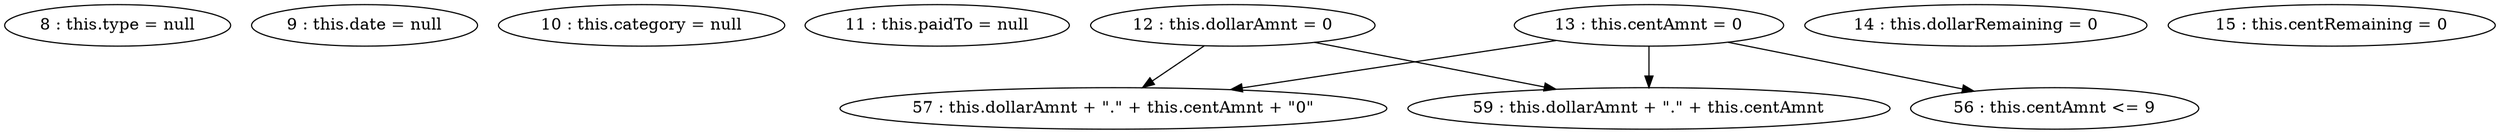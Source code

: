 digraph G {
"8 : this.type = null"
"9 : this.date = null"
"10 : this.category = null"
"11 : this.paidTo = null"
"12 : this.dollarAmnt = 0"
"12 : this.dollarAmnt = 0" -> "59 : this.dollarAmnt + \".\" + this.centAmnt"
"12 : this.dollarAmnt = 0" -> "57 : this.dollarAmnt + \".\" + this.centAmnt + \"0\""
"13 : this.centAmnt = 0"
"13 : this.centAmnt = 0" -> "59 : this.dollarAmnt + \".\" + this.centAmnt"
"13 : this.centAmnt = 0" -> "56 : this.centAmnt <= 9"
"13 : this.centAmnt = 0" -> "57 : this.dollarAmnt + \".\" + this.centAmnt + \"0\""
"14 : this.dollarRemaining = 0"
"15 : this.centRemaining = 0"
"56 : this.centAmnt <= 9"
"57 : this.dollarAmnt + \".\" + this.centAmnt + \"0\""
"59 : this.dollarAmnt + \".\" + this.centAmnt"
}